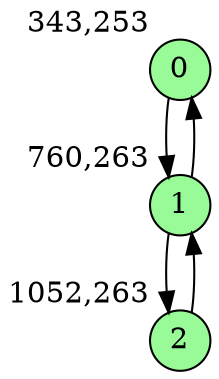 digraph G {
graph [bgcolor=white]
node [shape=circle, style = filled, fillcolor=white,fixedsize=true, width=0.4, height=0.3 ]
0[xlabel="343,253", pos = "0,0.15625!", fillcolor=palegreen ];
1[xlabel="760,263", pos = "6.51563,0!", fillcolor=palegreen ];
2[xlabel="1052,263", pos = "11.0781,0!", fillcolor=palegreen ];
0->1 ;
1->0 ;
1->2 ;
2->1 ;
}
